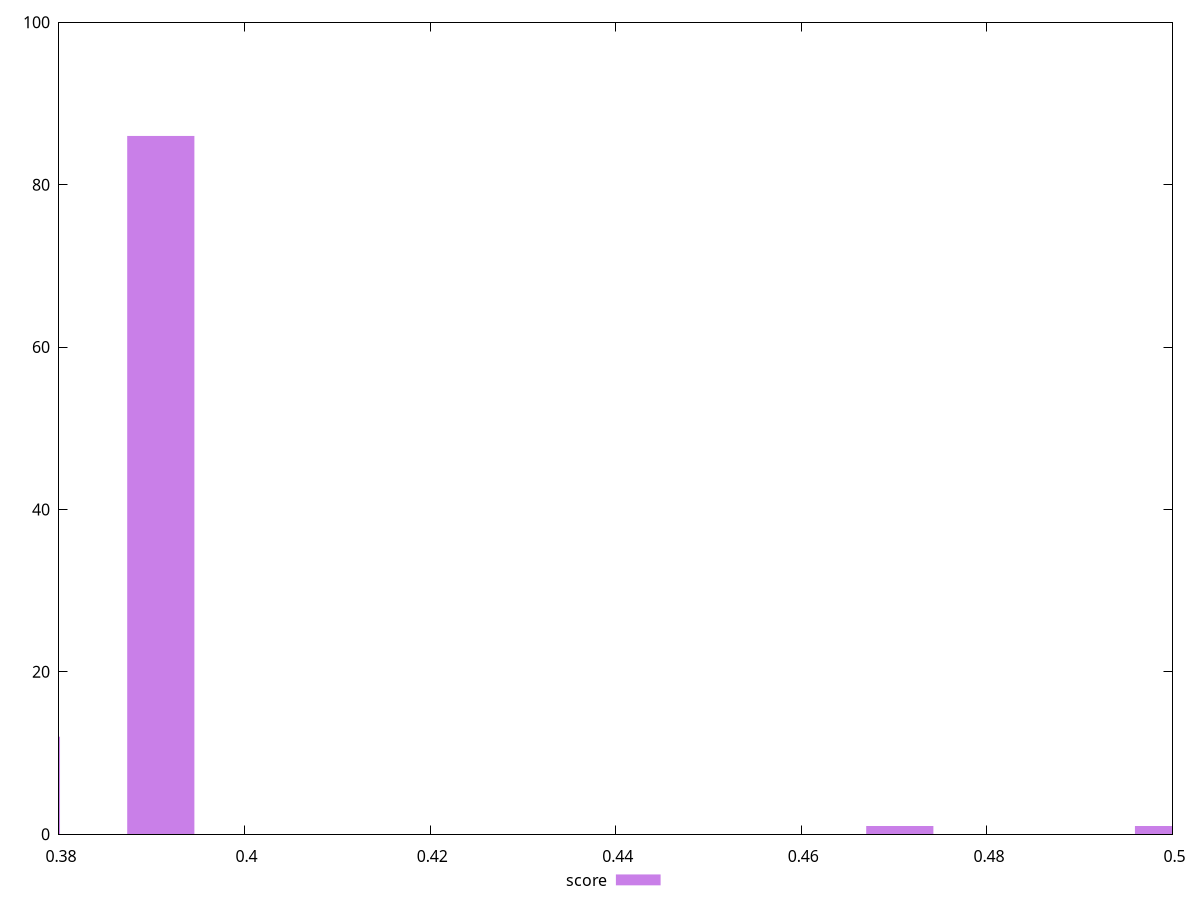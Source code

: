 reset

$score <<EOF
0.49957226106797864 1
0.3764892402251433 12
0.39096959561841804 86
0.47061155028142915 1
EOF

set key outside below
set boxwidth 0.0072401776966373715
set xrange [0.38:0.5]
set yrange [0:100]
set trange [0:100]
set style fill transparent solid 0.5 noborder
set terminal svg size 640, 490 enhanced background rgb 'white'
set output "reports/report_00030_2021-02-24T20-42-31.540Z/render-blocking-resources/samples/astro/score/histogram.svg"

plot $score title "score" with boxes

reset
